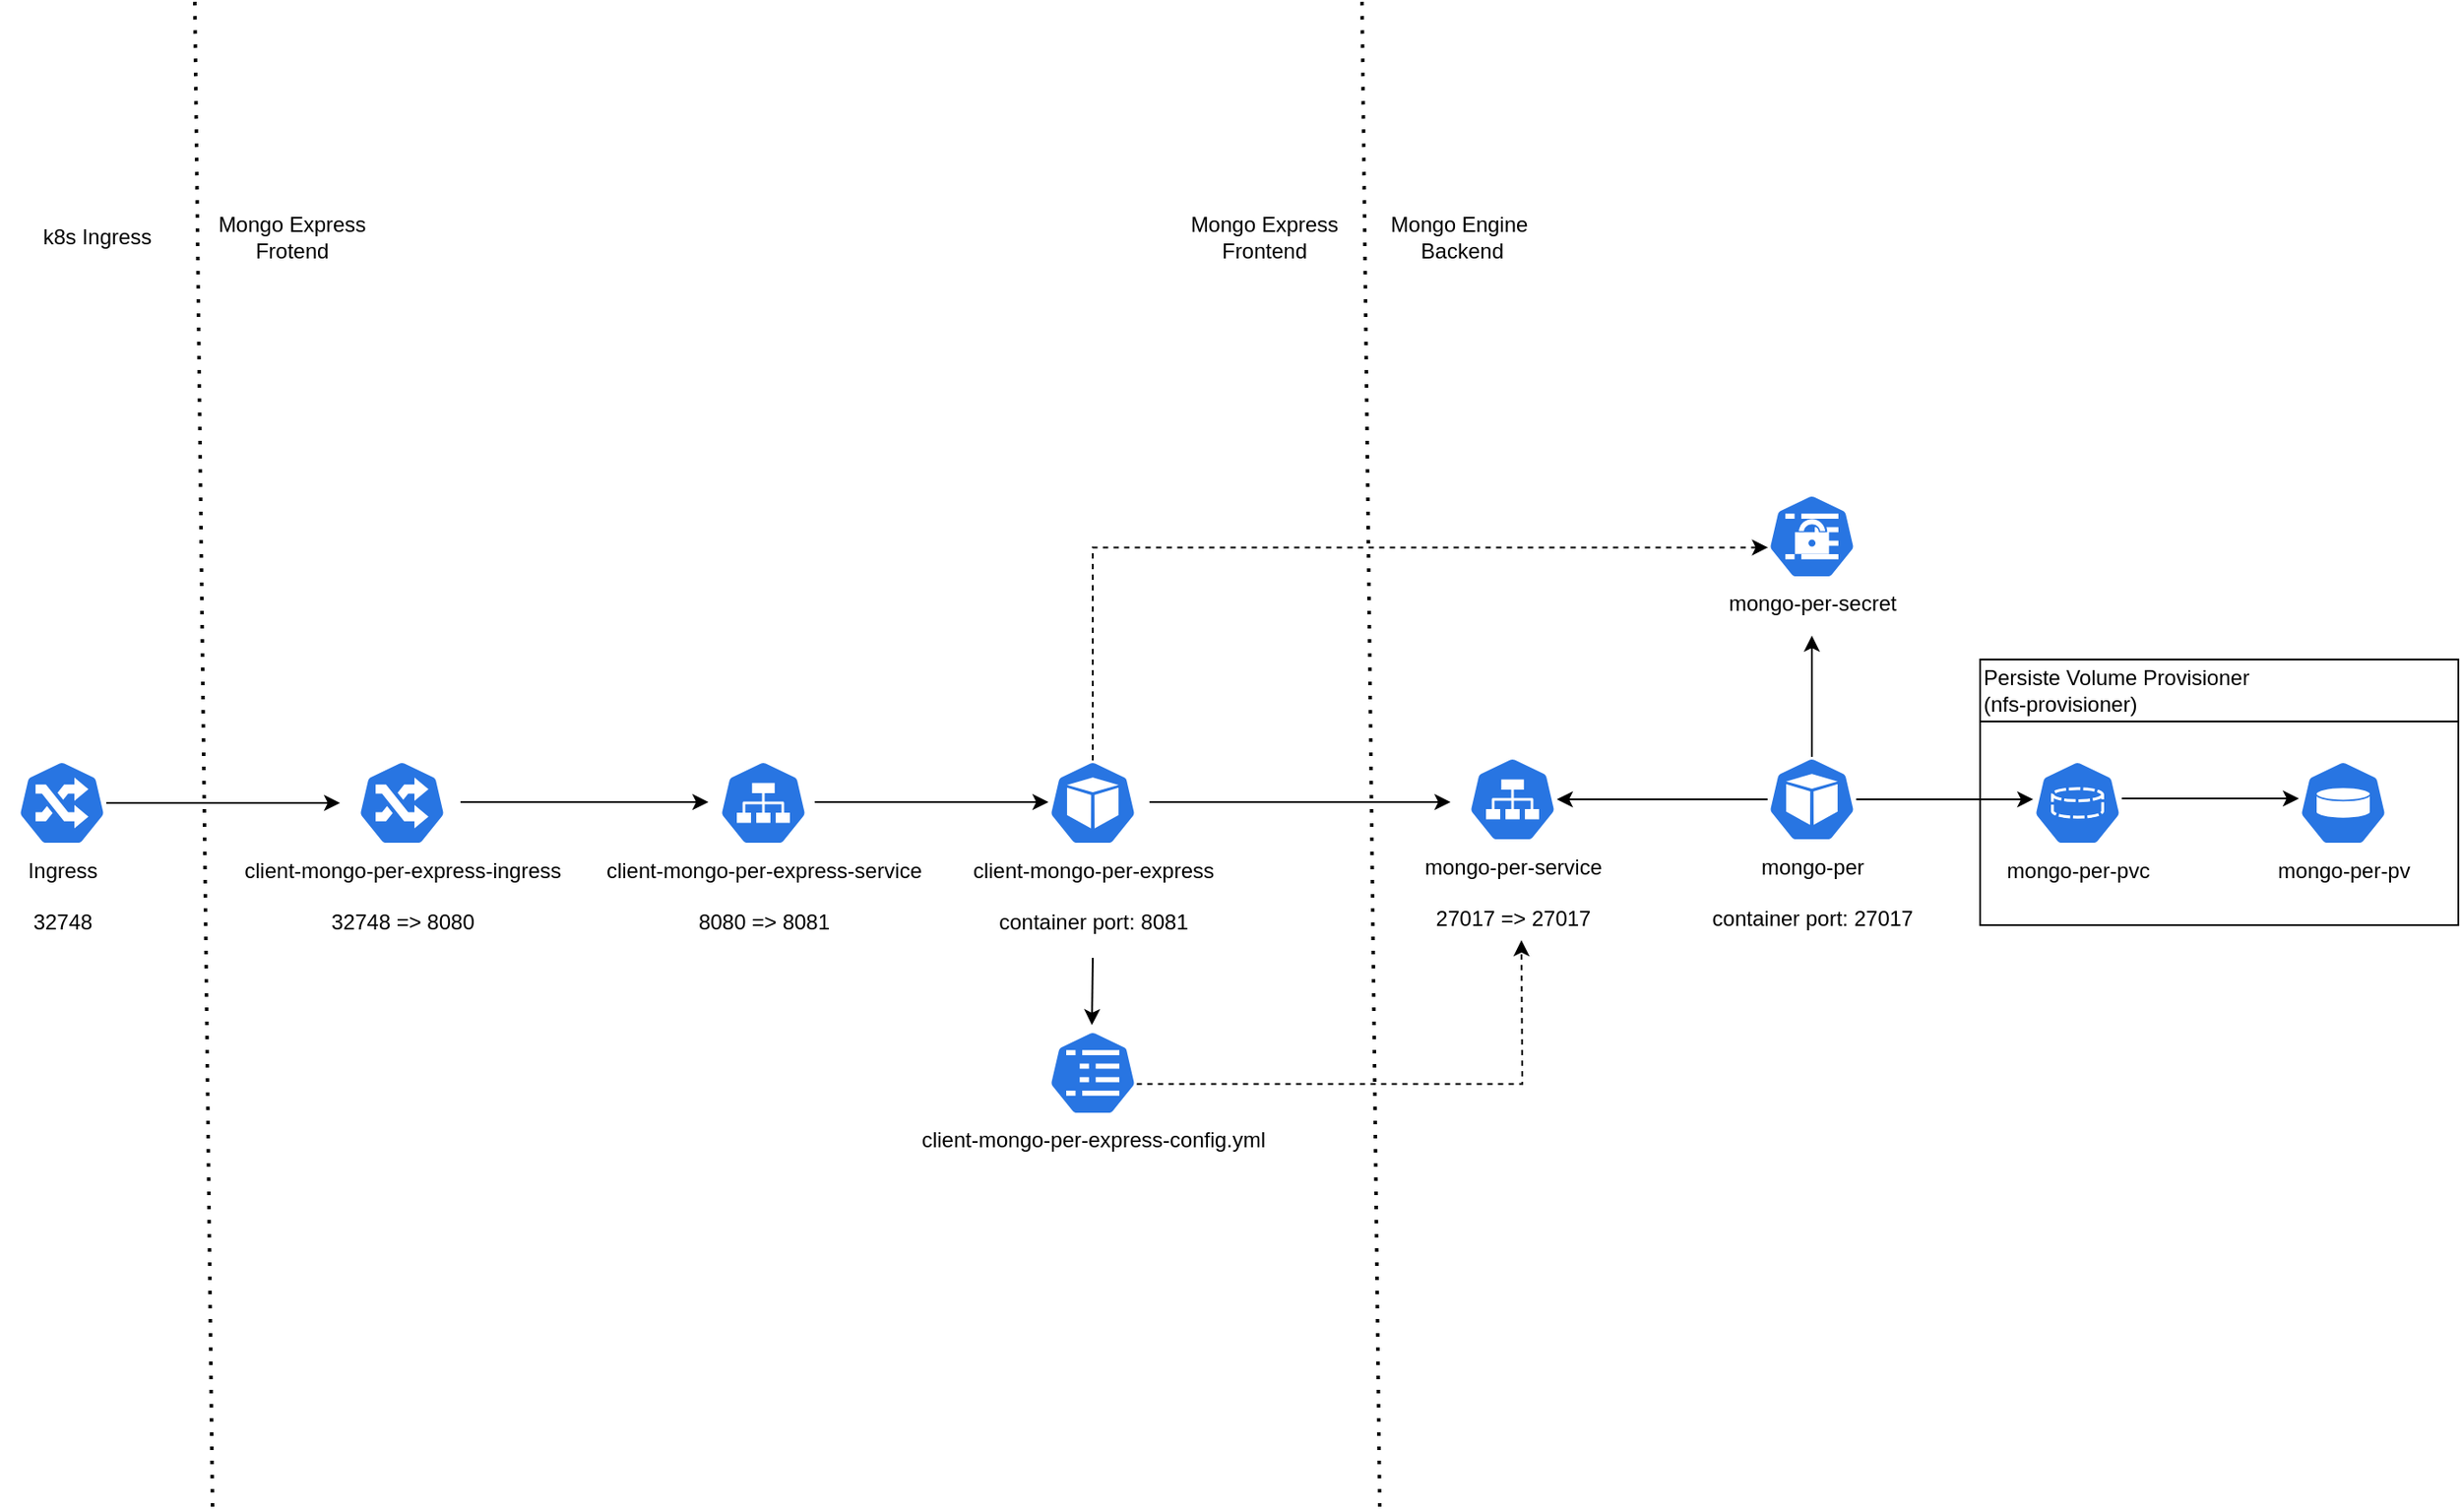 <mxfile version="21.6.1" type="device">
  <diagram name="Page-1" id="j6UyFtmyMb1Bt5Rje5ns">
    <mxGraphModel dx="1820" dy="1360" grid="1" gridSize="10" guides="1" tooltips="1" connect="1" arrows="1" fold="1" page="0" pageScale="1" pageWidth="1100" pageHeight="850" math="0" shadow="0">
      <root>
        <mxCell id="0" />
        <mxCell id="1" parent="0" />
        <mxCell id="gYuEcLqLtF5gh6IgF1KY-13" value="&lt;div style=&quot;&quot;&gt;&lt;br&gt;&lt;/div&gt;" style="rounded=0;whiteSpace=wrap;html=1;fillColor=none;align=left;" vertex="1" parent="1">
          <mxGeometry x="908" y="406.5" width="270" height="115" as="geometry" />
        </mxCell>
        <mxCell id="gYuEcLqLtF5gh6IgF1KY-2" value="mongo-per-pv" style="sketch=0;html=1;dashed=0;whitespace=wrap;fillColor=#2875E2;strokeColor=#ffffff;points=[[0.005,0.63,0],[0.1,0.2,0],[0.9,0.2,0],[0.5,0,0],[0.995,0.63,0],[0.72,0.99,0],[0.5,1,0],[0.28,0.99,0]];verticalLabelPosition=bottom;align=center;verticalAlign=top;shape=mxgraph.kubernetes.icon;prIcon=pv" vertex="1" parent="1">
          <mxGeometry x="1088" y="428.5" width="50" height="48" as="geometry" />
        </mxCell>
        <mxCell id="gYuEcLqLtF5gh6IgF1KY-6" value="mongo-per-pvc" style="sketch=0;html=1;dashed=0;whitespace=wrap;fillColor=#2875E2;strokeColor=#ffffff;points=[[0.005,0.63,0],[0.1,0.2,0],[0.9,0.2,0],[0.5,0,0],[0.995,0.63,0],[0.72,0.99,0],[0.5,1,0],[0.28,0.99,0]];verticalLabelPosition=bottom;align=center;verticalAlign=top;shape=mxgraph.kubernetes.icon;prIcon=pvc" vertex="1" parent="1">
          <mxGeometry x="938" y="428.5" width="50" height="48" as="geometry" />
        </mxCell>
        <mxCell id="gYuEcLqLtF5gh6IgF1KY-18" style="edgeStyle=orthogonalEdgeStyle;rounded=0;orthogonalLoop=1;jettySize=auto;html=1;entryX=0;entryY=0.458;entryDx=0;entryDy=0;entryPerimeter=0;" edge="1" parent="1" source="gYuEcLqLtF5gh6IgF1KY-7" target="gYuEcLqLtF5gh6IgF1KY-6">
          <mxGeometry relative="1" as="geometry" />
        </mxCell>
        <mxCell id="gYuEcLqLtF5gh6IgF1KY-24" value="" style="edgeStyle=orthogonalEdgeStyle;rounded=0;orthogonalLoop=1;jettySize=auto;html=1;" edge="1" parent="1" source="gYuEcLqLtF5gh6IgF1KY-7">
          <mxGeometry relative="1" as="geometry">
            <mxPoint x="813" y="358" as="targetPoint" />
          </mxGeometry>
        </mxCell>
        <mxCell id="gYuEcLqLtF5gh6IgF1KY-39" value="" style="edgeStyle=orthogonalEdgeStyle;rounded=0;orthogonalLoop=1;jettySize=auto;html=1;" edge="1" parent="1" source="gYuEcLqLtF5gh6IgF1KY-7" target="gYuEcLqLtF5gh6IgF1KY-28">
          <mxGeometry relative="1" as="geometry" />
        </mxCell>
        <mxCell id="gYuEcLqLtF5gh6IgF1KY-7" value="mongo-per&lt;br&gt;&lt;br&gt;container port: 27017" style="sketch=0;html=1;dashed=0;whitespace=wrap;fillColor=#2875E2;strokeColor=#ffffff;points=[[0.005,0.63,0],[0.1,0.2,0],[0.9,0.2,0],[0.5,0,0],[0.995,0.63,0],[0.72,0.99,0],[0.5,1,0],[0.28,0.99,0]];verticalLabelPosition=bottom;align=center;verticalAlign=top;shape=mxgraph.kubernetes.icon;prIcon=pod" vertex="1" parent="1">
          <mxGeometry x="788" y="426.5" width="50" height="48" as="geometry" />
        </mxCell>
        <mxCell id="gYuEcLqLtF5gh6IgF1KY-58" value="" style="edgeStyle=orthogonalEdgeStyle;rounded=0;orthogonalLoop=1;jettySize=auto;html=1;exitX=0.5;exitY=0;exitDx=0;exitDy=0;exitPerimeter=0;entryX=0.005;entryY=0.63;entryDx=0;entryDy=0;entryPerimeter=0;dashed=1;" edge="1" parent="1" source="gYuEcLqLtF5gh6IgF1KY-8" target="gYuEcLqLtF5gh6IgF1KY-12">
          <mxGeometry relative="1" as="geometry" />
        </mxCell>
        <mxCell id="gYuEcLqLtF5gh6IgF1KY-8" value="client-mongo-per-express&lt;br&gt;&lt;br&gt;container port: 8081" style="sketch=0;html=1;dashed=0;whitespace=wrap;fillColor=#2875E2;strokeColor=#ffffff;points=[[0.005,0.63,0],[0.1,0.2,0],[0.9,0.2,0],[0.5,0,0],[0.995,0.63,0],[0.72,0.99,0],[0.5,1,0],[0.28,0.99,0]];verticalLabelPosition=bottom;align=center;verticalAlign=top;shape=mxgraph.kubernetes.icon;prIcon=pod" vertex="1" parent="1">
          <mxGeometry x="382" y="428.5" width="50" height="48" as="geometry" />
        </mxCell>
        <mxCell id="gYuEcLqLtF5gh6IgF1KY-10" value="client-mongo-per-express-ingress&lt;br&gt;&lt;br&gt;32748 =&amp;gt; 8080" style="sketch=0;html=1;dashed=0;whitespace=wrap;fillColor=#2875E2;strokeColor=#ffffff;points=[[0.005,0.63,0],[0.1,0.2,0],[0.9,0.2,0],[0.5,0,0],[0.995,0.63,0],[0.72,0.99,0],[0.5,1,0],[0.28,0.99,0]];verticalLabelPosition=bottom;align=center;verticalAlign=top;shape=mxgraph.kubernetes.icon;prIcon=ing" vertex="1" parent="1">
          <mxGeometry x="-8" y="428.5" width="50" height="48" as="geometry" />
        </mxCell>
        <mxCell id="gYuEcLqLtF5gh6IgF1KY-12" value="mongo-per-secret" style="sketch=0;html=1;dashed=0;whitespace=wrap;fillColor=#2875E2;strokeColor=#ffffff;points=[[0.005,0.63,0],[0.1,0.2,0],[0.9,0.2,0],[0.5,0,0],[0.995,0.63,0],[0.72,0.99,0],[0.5,1,0],[0.28,0.99,0]];verticalLabelPosition=bottom;align=center;verticalAlign=top;shape=mxgraph.kubernetes.icon;prIcon=secret" vertex="1" parent="1">
          <mxGeometry x="788" y="278" width="50" height="48" as="geometry" />
        </mxCell>
        <mxCell id="gYuEcLqLtF5gh6IgF1KY-15" value="Persiste Volume Provisioner &lt;br&gt;(nfs-provisioner)" style="text;html=1;strokeColor=default;fillColor=none;align=left;verticalAlign=middle;whiteSpace=wrap;rounded=0;labelBorderColor=none;" vertex="1" parent="1">
          <mxGeometry x="908" y="371.5" width="270" height="35" as="geometry" />
        </mxCell>
        <mxCell id="gYuEcLqLtF5gh6IgF1KY-21" style="edgeStyle=orthogonalEdgeStyle;rounded=0;orthogonalLoop=1;jettySize=auto;html=1;entryX=0;entryY=0.458;entryDx=0;entryDy=0;entryPerimeter=0;" edge="1" parent="1">
          <mxGeometry relative="1" as="geometry">
            <mxPoint x="439" y="452" as="sourcePoint" />
            <mxPoint x="609" y="452" as="targetPoint" />
          </mxGeometry>
        </mxCell>
        <mxCell id="gYuEcLqLtF5gh6IgF1KY-22" style="edgeStyle=orthogonalEdgeStyle;rounded=0;orthogonalLoop=1;jettySize=auto;html=1;entryX=0;entryY=0.458;entryDx=0;entryDy=0;entryPerimeter=0;" edge="1" parent="1">
          <mxGeometry relative="1" as="geometry">
            <mxPoint x="250" y="452" as="sourcePoint" />
            <mxPoint x="382" y="452" as="targetPoint" />
          </mxGeometry>
        </mxCell>
        <mxCell id="gYuEcLqLtF5gh6IgF1KY-23" style="edgeStyle=orthogonalEdgeStyle;rounded=0;orthogonalLoop=1;jettySize=auto;html=1;entryX=0;entryY=0.458;entryDx=0;entryDy=0;entryPerimeter=0;" edge="1" parent="1">
          <mxGeometry relative="1" as="geometry">
            <mxPoint x="988" y="450" as="sourcePoint" />
            <mxPoint x="1088" y="450" as="targetPoint" />
          </mxGeometry>
        </mxCell>
        <mxCell id="gYuEcLqLtF5gh6IgF1KY-28" value="mongo-per-service&lt;br&gt;&lt;br&gt;27017 =&amp;gt; 27017" style="sketch=0;html=1;dashed=0;whitespace=wrap;fillColor=#2875E2;strokeColor=#ffffff;points=[[0.005,0.63,0],[0.1,0.2,0],[0.9,0.2,0],[0.5,0,0],[0.995,0.63,0],[0.72,0.99,0],[0.5,1,0],[0.28,0.99,0]];verticalLabelPosition=bottom;align=center;verticalAlign=top;shape=mxgraph.kubernetes.icon;prIcon=svc" vertex="1" parent="1">
          <mxGeometry x="619" y="426.5" width="50" height="48" as="geometry" />
        </mxCell>
        <mxCell id="gYuEcLqLtF5gh6IgF1KY-34" value="" style="endArrow=none;dashed=1;html=1;dashPattern=1 3;strokeWidth=2;rounded=0;" edge="1" parent="1">
          <mxGeometry width="50" height="50" relative="1" as="geometry">
            <mxPoint x="569" y="850" as="sourcePoint" />
            <mxPoint x="559" as="targetPoint" />
          </mxGeometry>
        </mxCell>
        <mxCell id="gYuEcLqLtF5gh6IgF1KY-35" value="Mongo Express&lt;br&gt;Frontend" style="text;html=1;strokeColor=none;fillColor=none;align=center;verticalAlign=middle;whiteSpace=wrap;rounded=0;" vertex="1" parent="1">
          <mxGeometry x="449" y="118" width="110" height="30" as="geometry" />
        </mxCell>
        <mxCell id="gYuEcLqLtF5gh6IgF1KY-36" value="Mongo Engine&lt;br&gt;&amp;nbsp;Backend" style="text;html=1;strokeColor=none;fillColor=none;align=center;verticalAlign=middle;whiteSpace=wrap;rounded=0;" vertex="1" parent="1">
          <mxGeometry x="559" y="118" width="110" height="30" as="geometry" />
        </mxCell>
        <mxCell id="gYuEcLqLtF5gh6IgF1KY-42" style="edgeStyle=orthogonalEdgeStyle;rounded=0;orthogonalLoop=1;jettySize=auto;html=1;exitX=0.995;exitY=0.63;exitDx=0;exitDy=0;exitPerimeter=0;dashed=1;" edge="1" parent="1" source="gYuEcLqLtF5gh6IgF1KY-38">
          <mxGeometry relative="1" as="geometry">
            <mxPoint x="649" y="530" as="targetPoint" />
          </mxGeometry>
        </mxCell>
        <mxCell id="gYuEcLqLtF5gh6IgF1KY-38" value="client-mongo-per-express-config.yml" style="sketch=0;html=1;dashed=0;whitespace=wrap;fillColor=#2875E2;strokeColor=#ffffff;points=[[0.005,0.63,0],[0.1,0.2,0],[0.9,0.2,0],[0.5,0,0],[0.995,0.63,0],[0.72,0.99,0],[0.5,1,0],[0.28,0.99,0]];verticalLabelPosition=bottom;align=center;verticalAlign=top;shape=mxgraph.kubernetes.icon;prIcon=cm" vertex="1" parent="1">
          <mxGeometry x="382" y="581" width="50" height="48" as="geometry" />
        </mxCell>
        <mxCell id="gYuEcLqLtF5gh6IgF1KY-41" value="" style="edgeStyle=orthogonalEdgeStyle;rounded=0;orthogonalLoop=1;jettySize=auto;html=1;" edge="1" parent="1">
          <mxGeometry relative="1" as="geometry">
            <mxPoint x="407" y="540" as="sourcePoint" />
            <mxPoint x="406.5" y="578" as="targetPoint" />
          </mxGeometry>
        </mxCell>
        <mxCell id="gYuEcLqLtF5gh6IgF1KY-43" value="client-mongo-per-express-service&lt;br&gt;&lt;br&gt;8080 =&amp;gt; 8081" style="sketch=0;html=1;dashed=0;whitespace=wrap;fillColor=#2875E2;strokeColor=#ffffff;points=[[0.005,0.63,0],[0.1,0.2,0],[0.9,0.2,0],[0.5,0,0],[0.995,0.63,0],[0.72,0.99,0],[0.5,1,0],[0.28,0.99,0]];verticalLabelPosition=bottom;align=center;verticalAlign=top;shape=mxgraph.kubernetes.icon;prIcon=svc" vertex="1" parent="1">
          <mxGeometry x="196" y="428.5" width="50" height="48" as="geometry" />
        </mxCell>
        <mxCell id="gYuEcLqLtF5gh6IgF1KY-44" style="edgeStyle=orthogonalEdgeStyle;rounded=0;orthogonalLoop=1;jettySize=auto;html=1;" edge="1" parent="1">
          <mxGeometry relative="1" as="geometry">
            <mxPoint x="50" y="452" as="sourcePoint" />
            <mxPoint x="190" y="452" as="targetPoint" />
          </mxGeometry>
        </mxCell>
        <mxCell id="gYuEcLqLtF5gh6IgF1KY-45" value="Ingress&lt;br&gt;&lt;br&gt;32748" style="sketch=0;html=1;dashed=0;whitespace=wrap;fillColor=#2875E2;strokeColor=#ffffff;points=[[0.005,0.63,0],[0.1,0.2,0],[0.9,0.2,0],[0.5,0,0],[0.995,0.63,0],[0.72,0.99,0],[0.5,1,0],[0.28,0.99,0]];verticalLabelPosition=bottom;align=center;verticalAlign=top;shape=mxgraph.kubernetes.icon;prIcon=ing" vertex="1" parent="1">
          <mxGeometry x="-200" y="428.5" width="50" height="48" as="geometry" />
        </mxCell>
        <mxCell id="gYuEcLqLtF5gh6IgF1KY-48" value="" style="shape=waypoint;sketch=0;size=6;pointerEvents=1;points=[];fillColor=#2875E2;resizable=0;rotatable=0;perimeter=centerPerimeter;snapToPoint=1;verticalAlign=top;strokeColor=#ffffff;dashed=0;" vertex="1" parent="1">
          <mxGeometry x="-28" y="442.5" width="20" height="20" as="geometry" />
        </mxCell>
        <mxCell id="gYuEcLqLtF5gh6IgF1KY-50" value="" style="endArrow=none;dashed=1;html=1;dashPattern=1 3;strokeWidth=2;rounded=0;" edge="1" parent="1">
          <mxGeometry width="50" height="50" relative="1" as="geometry">
            <mxPoint x="-90" y="850" as="sourcePoint" />
            <mxPoint x="-100" as="targetPoint" />
          </mxGeometry>
        </mxCell>
        <mxCell id="gYuEcLqLtF5gh6IgF1KY-51" value="k8s Ingress" style="text;html=1;strokeColor=none;fillColor=none;align=center;verticalAlign=middle;whiteSpace=wrap;rounded=0;" vertex="1" parent="1">
          <mxGeometry x="-210" y="118" width="110" height="30" as="geometry" />
        </mxCell>
        <mxCell id="gYuEcLqLtF5gh6IgF1KY-52" value="Mongo Express Frotend" style="text;html=1;strokeColor=none;fillColor=none;align=center;verticalAlign=middle;whiteSpace=wrap;rounded=0;" vertex="1" parent="1">
          <mxGeometry x="-100" y="118" width="110" height="30" as="geometry" />
        </mxCell>
        <mxCell id="gYuEcLqLtF5gh6IgF1KY-57" value="" style="shape=waypoint;sketch=0;size=6;pointerEvents=1;points=[];fillColor=#2875E2;resizable=0;rotatable=0;perimeter=centerPerimeter;snapToPoint=1;verticalAlign=top;strokeColor=#ffffff;dashed=0;" vertex="1" parent="1">
          <mxGeometry x="412" y="292" width="20" height="20" as="geometry" />
        </mxCell>
        <mxCell id="gYuEcLqLtF5gh6IgF1KY-49" value="" style="edgeStyle=orthogonalEdgeStyle;rounded=0;orthogonalLoop=1;jettySize=auto;html=1;entryX=0.3;entryY=0.575;entryDx=0;entryDy=0;entryPerimeter=0;" edge="1" parent="1" source="gYuEcLqLtF5gh6IgF1KY-45" target="gYuEcLqLtF5gh6IgF1KY-48">
          <mxGeometry relative="1" as="geometry">
            <mxPoint x="-40" y="453" as="targetPoint" />
          </mxGeometry>
        </mxCell>
      </root>
    </mxGraphModel>
  </diagram>
</mxfile>
